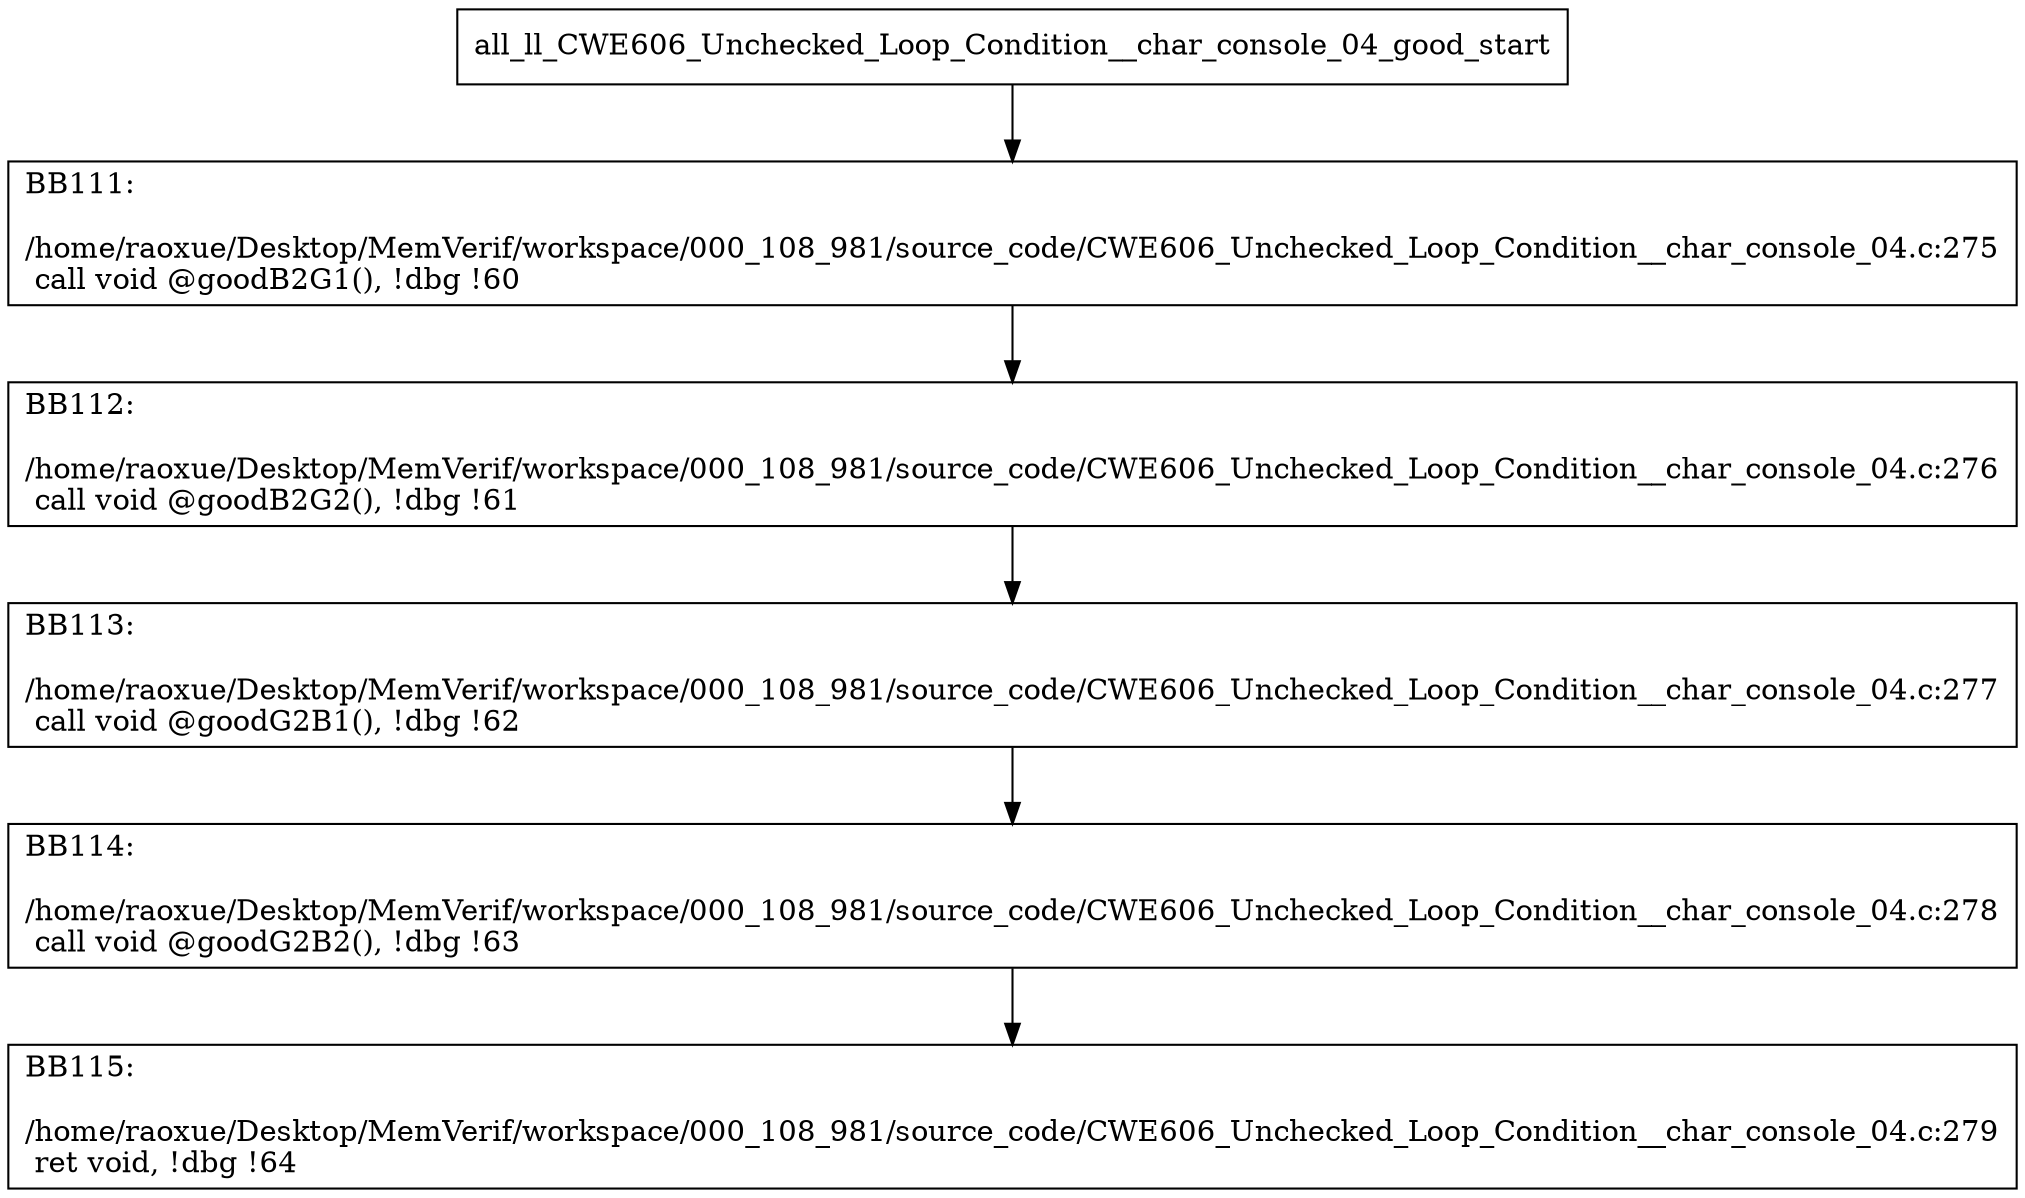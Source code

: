 digraph "CFG for'all_ll_CWE606_Unchecked_Loop_Condition__char_console_04_good' function" {
	BBall_ll_CWE606_Unchecked_Loop_Condition__char_console_04_good_start[shape=record,label="{all_ll_CWE606_Unchecked_Loop_Condition__char_console_04_good_start}"];
	BBall_ll_CWE606_Unchecked_Loop_Condition__char_console_04_good_start-> all_ll_CWE606_Unchecked_Loop_Condition__char_console_04_goodBB111;
	all_ll_CWE606_Unchecked_Loop_Condition__char_console_04_goodBB111 [shape=record, label="{BB111:\l\l/home/raoxue/Desktop/MemVerif/workspace/000_108_981/source_code/CWE606_Unchecked_Loop_Condition__char_console_04.c:275\l
  call void @goodB2G1(), !dbg !60\l
}"];
	all_ll_CWE606_Unchecked_Loop_Condition__char_console_04_goodBB111-> all_ll_CWE606_Unchecked_Loop_Condition__char_console_04_goodBB112;
	all_ll_CWE606_Unchecked_Loop_Condition__char_console_04_goodBB112 [shape=record, label="{BB112:\l\l/home/raoxue/Desktop/MemVerif/workspace/000_108_981/source_code/CWE606_Unchecked_Loop_Condition__char_console_04.c:276\l
  call void @goodB2G2(), !dbg !61\l
}"];
	all_ll_CWE606_Unchecked_Loop_Condition__char_console_04_goodBB112-> all_ll_CWE606_Unchecked_Loop_Condition__char_console_04_goodBB113;
	all_ll_CWE606_Unchecked_Loop_Condition__char_console_04_goodBB113 [shape=record, label="{BB113:\l\l/home/raoxue/Desktop/MemVerif/workspace/000_108_981/source_code/CWE606_Unchecked_Loop_Condition__char_console_04.c:277\l
  call void @goodG2B1(), !dbg !62\l
}"];
	all_ll_CWE606_Unchecked_Loop_Condition__char_console_04_goodBB113-> all_ll_CWE606_Unchecked_Loop_Condition__char_console_04_goodBB114;
	all_ll_CWE606_Unchecked_Loop_Condition__char_console_04_goodBB114 [shape=record, label="{BB114:\l\l/home/raoxue/Desktop/MemVerif/workspace/000_108_981/source_code/CWE606_Unchecked_Loop_Condition__char_console_04.c:278\l
  call void @goodG2B2(), !dbg !63\l
}"];
	all_ll_CWE606_Unchecked_Loop_Condition__char_console_04_goodBB114-> all_ll_CWE606_Unchecked_Loop_Condition__char_console_04_goodBB115;
	all_ll_CWE606_Unchecked_Loop_Condition__char_console_04_goodBB115 [shape=record, label="{BB115:\l\l/home/raoxue/Desktop/MemVerif/workspace/000_108_981/source_code/CWE606_Unchecked_Loop_Condition__char_console_04.c:279\l
  ret void, !dbg !64\l
}"];
}

